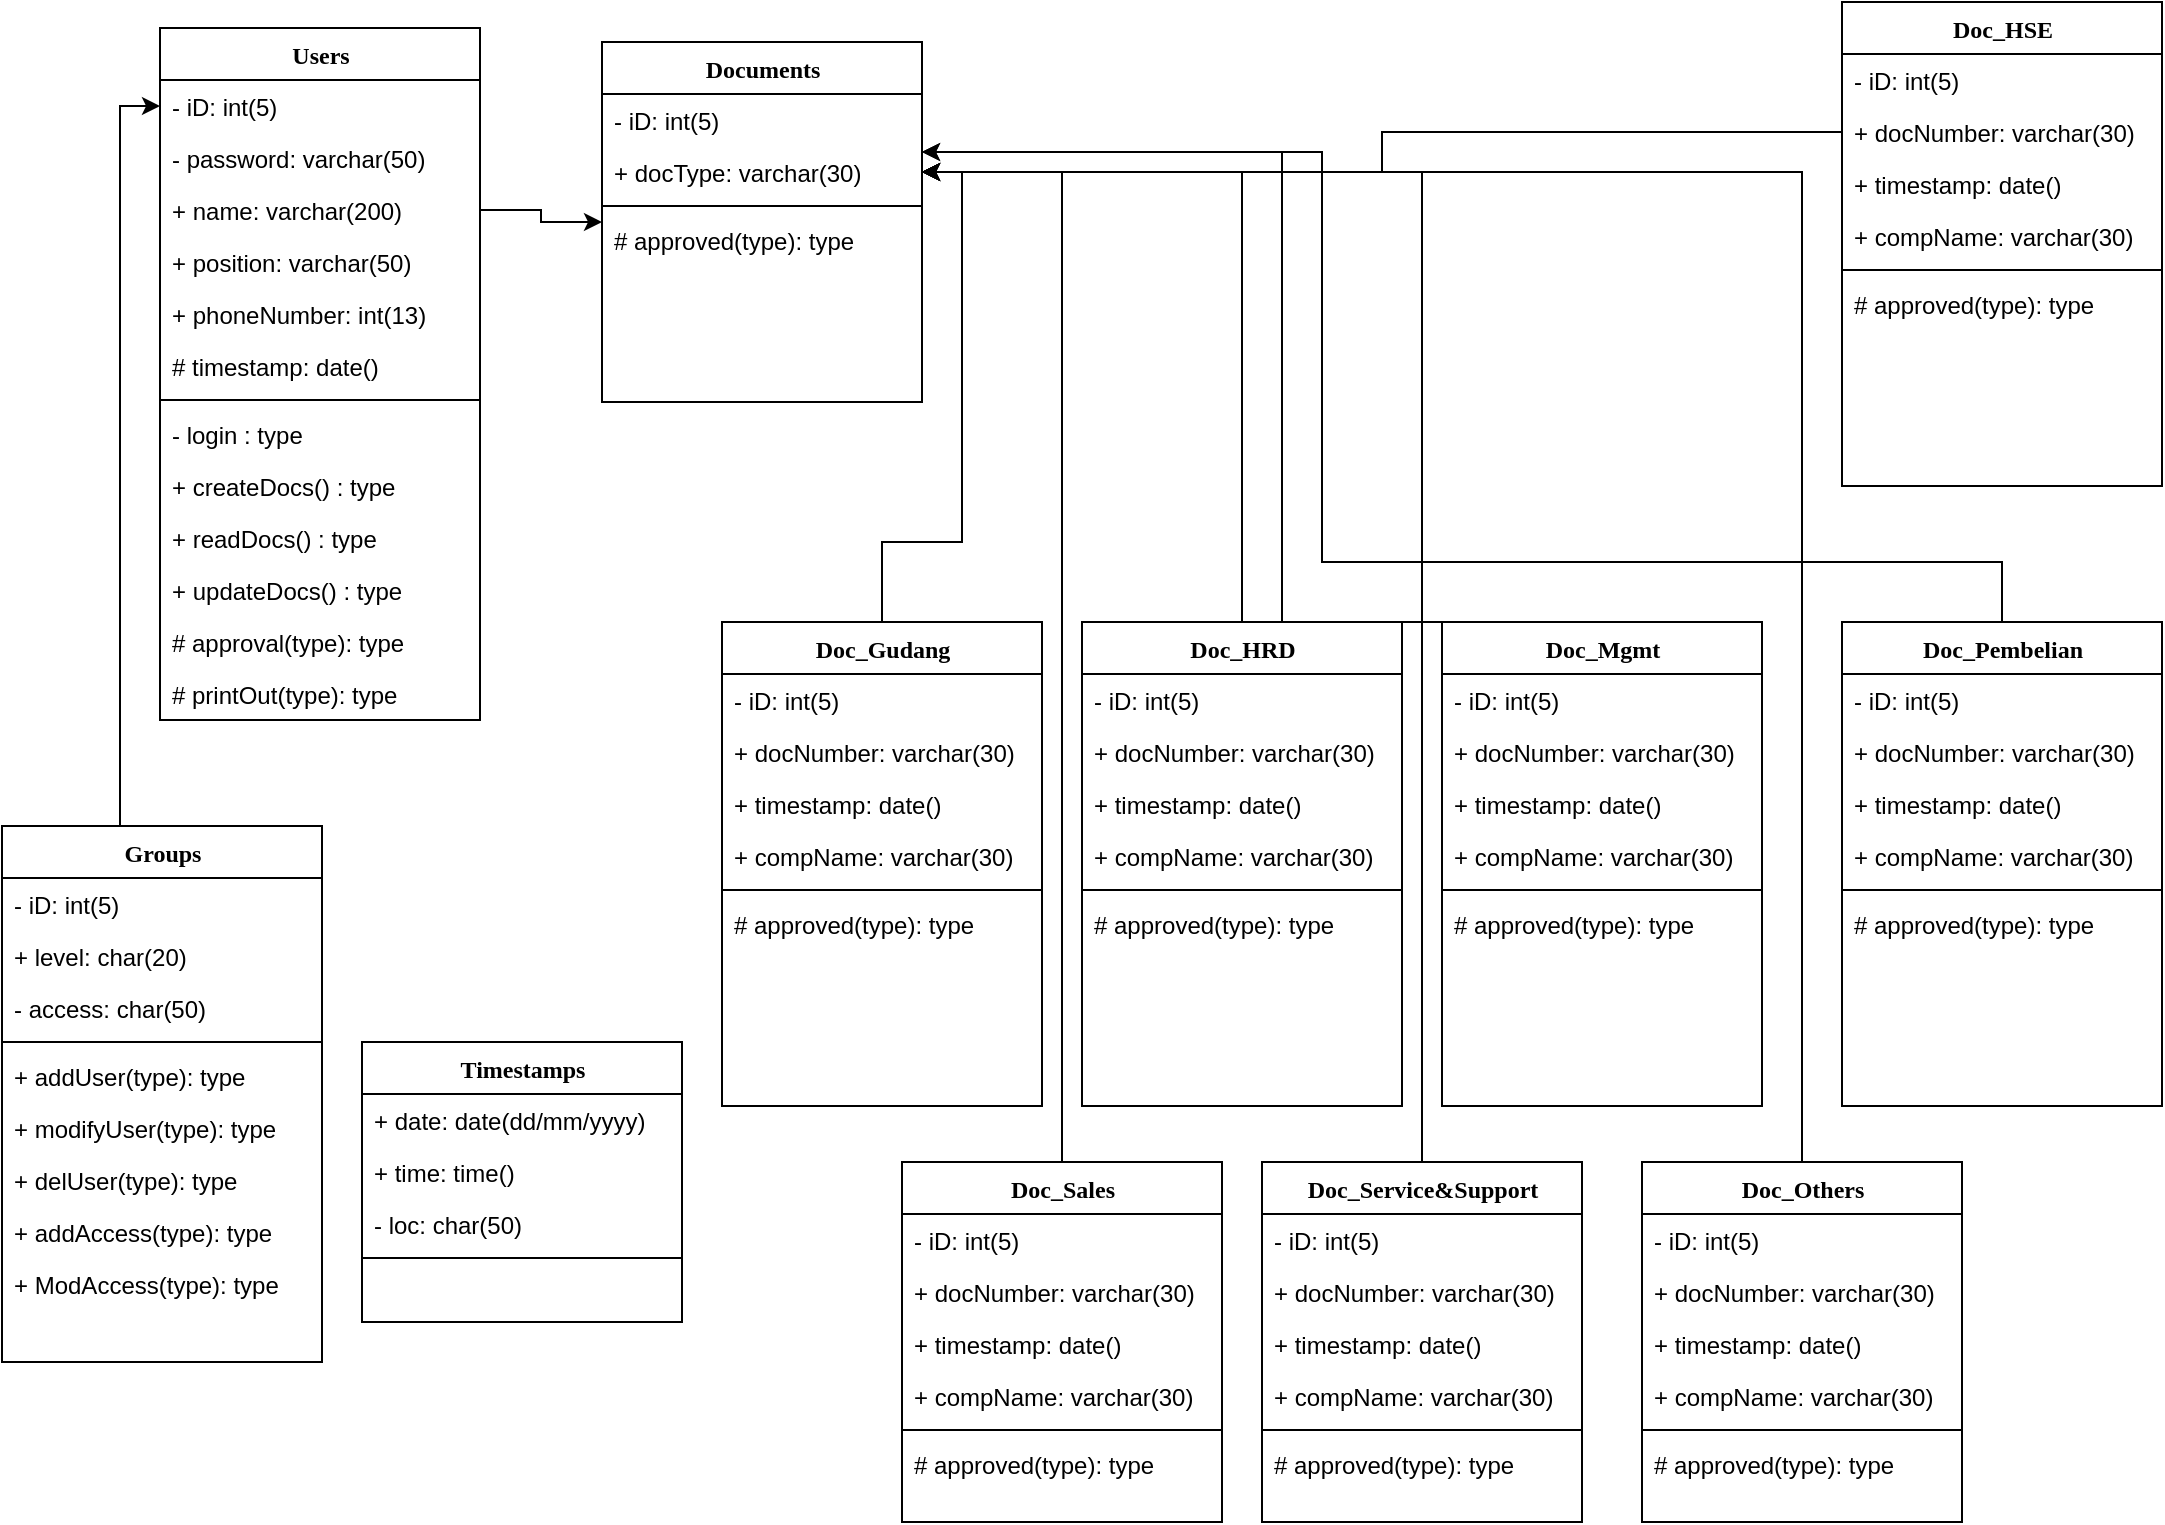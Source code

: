 <mxfile version="15.3.1" type="github">
  <diagram name="Page-1" id="9f46799a-70d6-7492-0946-bef42562c5a5">
    <mxGraphModel dx="868" dy="520" grid="1" gridSize="10" guides="1" tooltips="1" connect="1" arrows="1" fold="1" page="1" pageScale="1" pageWidth="1100" pageHeight="850" background="none" math="0" shadow="0">
      <root>
        <mxCell id="0" />
        <mxCell id="1" parent="0" />
        <mxCell id="78961159f06e98e8-17" value="Users" style="swimlane;html=1;fontStyle=1;align=center;verticalAlign=top;childLayout=stackLayout;horizontal=1;startSize=26;horizontalStack=0;resizeParent=1;resizeLast=0;collapsible=1;marginBottom=0;swimlaneFillColor=#ffffff;rounded=0;shadow=0;comic=0;labelBackgroundColor=none;strokeWidth=1;fillColor=none;fontFamily=Verdana;fontSize=12" parent="1" vertex="1">
          <mxGeometry x="89" y="83" width="160" height="346" as="geometry" />
        </mxCell>
        <mxCell id="78961159f06e98e8-21" value="- iD: int(5)" style="text;html=1;strokeColor=none;fillColor=none;align=left;verticalAlign=top;spacingLeft=4;spacingRight=4;whiteSpace=wrap;overflow=hidden;rotatable=0;points=[[0,0.5],[1,0.5]];portConstraint=eastwest;" parent="78961159f06e98e8-17" vertex="1">
          <mxGeometry y="26" width="160" height="26" as="geometry" />
        </mxCell>
        <mxCell id="TC95hlB8P_w53omDEPWf-1" value="- password: varchar(50)" style="text;html=1;strokeColor=none;fillColor=none;align=left;verticalAlign=top;spacingLeft=4;spacingRight=4;whiteSpace=wrap;overflow=hidden;rotatable=0;points=[[0,0.5],[1,0.5]];portConstraint=eastwest;" vertex="1" parent="78961159f06e98e8-17">
          <mxGeometry y="52" width="160" height="26" as="geometry" />
        </mxCell>
        <mxCell id="78961159f06e98e8-23" value="+ name: varchar(200)" style="text;html=1;strokeColor=none;fillColor=none;align=left;verticalAlign=top;spacingLeft=4;spacingRight=4;whiteSpace=wrap;overflow=hidden;rotatable=0;points=[[0,0.5],[1,0.5]];portConstraint=eastwest;" parent="78961159f06e98e8-17" vertex="1">
          <mxGeometry y="78" width="160" height="26" as="geometry" />
        </mxCell>
        <mxCell id="78961159f06e98e8-25" value="+ position: varchar(50)" style="text;html=1;strokeColor=none;fillColor=none;align=left;verticalAlign=top;spacingLeft=4;spacingRight=4;whiteSpace=wrap;overflow=hidden;rotatable=0;points=[[0,0.5],[1,0.5]];portConstraint=eastwest;" parent="78961159f06e98e8-17" vertex="1">
          <mxGeometry y="104" width="160" height="26" as="geometry" />
        </mxCell>
        <mxCell id="78961159f06e98e8-26" value="+ phoneNumber: int(13)" style="text;html=1;strokeColor=none;fillColor=none;align=left;verticalAlign=top;spacingLeft=4;spacingRight=4;whiteSpace=wrap;overflow=hidden;rotatable=0;points=[[0,0.5],[1,0.5]];portConstraint=eastwest;" parent="78961159f06e98e8-17" vertex="1">
          <mxGeometry y="130" width="160" height="26" as="geometry" />
        </mxCell>
        <mxCell id="78961159f06e98e8-24" value="# timestamp: date()" style="text;html=1;strokeColor=none;fillColor=none;align=left;verticalAlign=top;spacingLeft=4;spacingRight=4;whiteSpace=wrap;overflow=hidden;rotatable=0;points=[[0,0.5],[1,0.5]];portConstraint=eastwest;" parent="78961159f06e98e8-17" vertex="1">
          <mxGeometry y="156" width="160" height="26" as="geometry" />
        </mxCell>
        <mxCell id="78961159f06e98e8-19" value="" style="line;html=1;strokeWidth=1;fillColor=none;align=left;verticalAlign=middle;spacingTop=-1;spacingLeft=3;spacingRight=3;rotatable=0;labelPosition=right;points=[];portConstraint=eastwest;" parent="78961159f06e98e8-17" vertex="1">
          <mxGeometry y="182" width="160" height="8" as="geometry" />
        </mxCell>
        <mxCell id="78961159f06e98e8-20" value="- login : type" style="text;html=1;strokeColor=none;fillColor=none;align=left;verticalAlign=top;spacingLeft=4;spacingRight=4;whiteSpace=wrap;overflow=hidden;rotatable=0;points=[[0,0.5],[1,0.5]];portConstraint=eastwest;" parent="78961159f06e98e8-17" vertex="1">
          <mxGeometry y="190" width="160" height="26" as="geometry" />
        </mxCell>
        <mxCell id="TC95hlB8P_w53omDEPWf-2" value="+ createDocs() : type" style="text;html=1;strokeColor=none;fillColor=none;align=left;verticalAlign=top;spacingLeft=4;spacingRight=4;whiteSpace=wrap;overflow=hidden;rotatable=0;points=[[0,0.5],[1,0.5]];portConstraint=eastwest;" vertex="1" parent="78961159f06e98e8-17">
          <mxGeometry y="216" width="160" height="26" as="geometry" />
        </mxCell>
        <mxCell id="TC95hlB8P_w53omDEPWf-3" value="+ readDocs() : type" style="text;html=1;strokeColor=none;fillColor=none;align=left;verticalAlign=top;spacingLeft=4;spacingRight=4;whiteSpace=wrap;overflow=hidden;rotatable=0;points=[[0,0.5],[1,0.5]];portConstraint=eastwest;" vertex="1" parent="78961159f06e98e8-17">
          <mxGeometry y="242" width="160" height="26" as="geometry" />
        </mxCell>
        <mxCell id="TC95hlB8P_w53omDEPWf-4" value="+ updateDocs() : type" style="text;html=1;strokeColor=none;fillColor=none;align=left;verticalAlign=top;spacingLeft=4;spacingRight=4;whiteSpace=wrap;overflow=hidden;rotatable=0;points=[[0,0.5],[1,0.5]];portConstraint=eastwest;" vertex="1" parent="78961159f06e98e8-17">
          <mxGeometry y="268" width="160" height="26" as="geometry" />
        </mxCell>
        <mxCell id="78961159f06e98e8-27" value="# approval(type): type" style="text;html=1;strokeColor=none;fillColor=none;align=left;verticalAlign=top;spacingLeft=4;spacingRight=4;whiteSpace=wrap;overflow=hidden;rotatable=0;points=[[0,0.5],[1,0.5]];portConstraint=eastwest;" parent="78961159f06e98e8-17" vertex="1">
          <mxGeometry y="294" width="160" height="26" as="geometry" />
        </mxCell>
        <mxCell id="TC95hlB8P_w53omDEPWf-5" value="# printOut(type): type" style="text;html=1;strokeColor=none;fillColor=none;align=left;verticalAlign=top;spacingLeft=4;spacingRight=4;whiteSpace=wrap;overflow=hidden;rotatable=0;points=[[0,0.5],[1,0.5]];portConstraint=eastwest;" vertex="1" parent="78961159f06e98e8-17">
          <mxGeometry y="320" width="160" height="26" as="geometry" />
        </mxCell>
        <mxCell id="78961159f06e98e8-30" value="Documents" style="swimlane;html=1;fontStyle=1;align=center;verticalAlign=top;childLayout=stackLayout;horizontal=1;startSize=26;horizontalStack=0;resizeParent=1;resizeLast=0;collapsible=1;marginBottom=0;swimlaneFillColor=#ffffff;rounded=0;shadow=0;comic=0;labelBackgroundColor=none;strokeWidth=1;fillColor=none;fontFamily=Verdana;fontSize=12" parent="1" vertex="1">
          <mxGeometry x="310" y="90" width="160" height="180" as="geometry" />
        </mxCell>
        <mxCell id="78961159f06e98e8-31" value="- iD: int(5)" style="text;html=1;strokeColor=none;fillColor=none;align=left;verticalAlign=top;spacingLeft=4;spacingRight=4;whiteSpace=wrap;overflow=hidden;rotatable=0;points=[[0,0.5],[1,0.5]];portConstraint=eastwest;" parent="78961159f06e98e8-30" vertex="1">
          <mxGeometry y="26" width="160" height="26" as="geometry" />
        </mxCell>
        <mxCell id="78961159f06e98e8-33" value="+ docType: varchar(30)" style="text;html=1;strokeColor=none;fillColor=none;align=left;verticalAlign=top;spacingLeft=4;spacingRight=4;whiteSpace=wrap;overflow=hidden;rotatable=0;points=[[0,0.5],[1,0.5]];portConstraint=eastwest;" parent="78961159f06e98e8-30" vertex="1">
          <mxGeometry y="52" width="160" height="26" as="geometry" />
        </mxCell>
        <mxCell id="78961159f06e98e8-38" value="" style="line;html=1;strokeWidth=1;fillColor=none;align=left;verticalAlign=middle;spacingTop=-1;spacingLeft=3;spacingRight=3;rotatable=0;labelPosition=right;points=[];portConstraint=eastwest;" parent="78961159f06e98e8-30" vertex="1">
          <mxGeometry y="78" width="160" height="8" as="geometry" />
        </mxCell>
        <mxCell id="78961159f06e98e8-39" value="# approved(type): type" style="text;html=1;strokeColor=none;fillColor=none;align=left;verticalAlign=top;spacingLeft=4;spacingRight=4;whiteSpace=wrap;overflow=hidden;rotatable=0;points=[[0,0.5],[1,0.5]];portConstraint=eastwest;" parent="78961159f06e98e8-30" vertex="1">
          <mxGeometry y="86" width="160" height="26" as="geometry" />
        </mxCell>
        <mxCell id="TC95hlB8P_w53omDEPWf-58" style="edgeStyle=orthogonalEdgeStyle;rounded=0;orthogonalLoop=1;jettySize=auto;html=1;exitX=0.5;exitY=0;exitDx=0;exitDy=0;entryX=0;entryY=0.5;entryDx=0;entryDy=0;" edge="1" parent="1" source="78961159f06e98e8-43" target="78961159f06e98e8-21">
          <mxGeometry relative="1" as="geometry">
            <Array as="points">
              <mxPoint x="69" y="482" />
              <mxPoint x="69" y="122" />
            </Array>
          </mxGeometry>
        </mxCell>
        <mxCell id="78961159f06e98e8-43" value="Groups" style="swimlane;html=1;fontStyle=1;align=center;verticalAlign=top;childLayout=stackLayout;horizontal=1;startSize=26;horizontalStack=0;resizeParent=1;resizeLast=0;collapsible=1;marginBottom=0;swimlaneFillColor=#ffffff;rounded=0;shadow=0;comic=0;labelBackgroundColor=none;strokeWidth=1;fillColor=none;fontFamily=Verdana;fontSize=12" parent="1" vertex="1">
          <mxGeometry x="10" y="482" width="160" height="268" as="geometry" />
        </mxCell>
        <mxCell id="78961159f06e98e8-44" value="- iD: int(5)" style="text;html=1;strokeColor=none;fillColor=none;align=left;verticalAlign=top;spacingLeft=4;spacingRight=4;whiteSpace=wrap;overflow=hidden;rotatable=0;points=[[0,0.5],[1,0.5]];portConstraint=eastwest;" parent="78961159f06e98e8-43" vertex="1">
          <mxGeometry y="26" width="160" height="26" as="geometry" />
        </mxCell>
        <mxCell id="78961159f06e98e8-45" value="+ level: char(20)" style="text;html=1;strokeColor=none;fillColor=none;align=left;verticalAlign=top;spacingLeft=4;spacingRight=4;whiteSpace=wrap;overflow=hidden;rotatable=0;points=[[0,0.5],[1,0.5]];portConstraint=eastwest;" parent="78961159f06e98e8-43" vertex="1">
          <mxGeometry y="52" width="160" height="26" as="geometry" />
        </mxCell>
        <mxCell id="TC95hlB8P_w53omDEPWf-94" value="- access: char(50)" style="text;html=1;strokeColor=none;fillColor=none;align=left;verticalAlign=top;spacingLeft=4;spacingRight=4;whiteSpace=wrap;overflow=hidden;rotatable=0;points=[[0,0.5],[1,0.5]];portConstraint=eastwest;" vertex="1" parent="78961159f06e98e8-43">
          <mxGeometry y="78" width="160" height="26" as="geometry" />
        </mxCell>
        <mxCell id="78961159f06e98e8-51" value="" style="line;html=1;strokeWidth=1;fillColor=none;align=left;verticalAlign=middle;spacingTop=-1;spacingLeft=3;spacingRight=3;rotatable=0;labelPosition=right;points=[];portConstraint=eastwest;" parent="78961159f06e98e8-43" vertex="1">
          <mxGeometry y="104" width="160" height="8" as="geometry" />
        </mxCell>
        <mxCell id="78961159f06e98e8-52" value="+ addUser(type): type" style="text;html=1;strokeColor=none;fillColor=none;align=left;verticalAlign=top;spacingLeft=4;spacingRight=4;whiteSpace=wrap;overflow=hidden;rotatable=0;points=[[0,0.5],[1,0.5]];portConstraint=eastwest;" parent="78961159f06e98e8-43" vertex="1">
          <mxGeometry y="112" width="160" height="26" as="geometry" />
        </mxCell>
        <mxCell id="78961159f06e98e8-53" value="+ modifyUser(type): type" style="text;html=1;strokeColor=none;fillColor=none;align=left;verticalAlign=top;spacingLeft=4;spacingRight=4;whiteSpace=wrap;overflow=hidden;rotatable=0;points=[[0,0.5],[1,0.5]];portConstraint=eastwest;" parent="78961159f06e98e8-43" vertex="1">
          <mxGeometry y="138" width="160" height="26" as="geometry" />
        </mxCell>
        <mxCell id="TC95hlB8P_w53omDEPWf-91" value="+ delUser(type): type" style="text;html=1;strokeColor=none;fillColor=none;align=left;verticalAlign=top;spacingLeft=4;spacingRight=4;whiteSpace=wrap;overflow=hidden;rotatable=0;points=[[0,0.5],[1,0.5]];portConstraint=eastwest;" vertex="1" parent="78961159f06e98e8-43">
          <mxGeometry y="164" width="160" height="26" as="geometry" />
        </mxCell>
        <mxCell id="TC95hlB8P_w53omDEPWf-92" value="+ addAccess(type): type" style="text;html=1;strokeColor=none;fillColor=none;align=left;verticalAlign=top;spacingLeft=4;spacingRight=4;whiteSpace=wrap;overflow=hidden;rotatable=0;points=[[0,0.5],[1,0.5]];portConstraint=eastwest;" vertex="1" parent="78961159f06e98e8-43">
          <mxGeometry y="190" width="160" height="26" as="geometry" />
        </mxCell>
        <mxCell id="TC95hlB8P_w53omDEPWf-93" value="+ ModAccess(type): type" style="text;html=1;strokeColor=none;fillColor=none;align=left;verticalAlign=top;spacingLeft=4;spacingRight=4;whiteSpace=wrap;overflow=hidden;rotatable=0;points=[[0,0.5],[1,0.5]];portConstraint=eastwest;" vertex="1" parent="78961159f06e98e8-43">
          <mxGeometry y="216" width="160" height="26" as="geometry" />
        </mxCell>
        <mxCell id="TC95hlB8P_w53omDEPWf-17" style="edgeStyle=orthogonalEdgeStyle;rounded=0;orthogonalLoop=1;jettySize=auto;html=1;exitX=0.5;exitY=0;exitDx=0;exitDy=0;" edge="1" parent="1" source="TC95hlB8P_w53omDEPWf-9" target="78961159f06e98e8-33">
          <mxGeometry relative="1" as="geometry">
            <Array as="points">
              <mxPoint x="450" y="340" />
              <mxPoint x="490" y="340" />
              <mxPoint x="490" y="155" />
            </Array>
          </mxGeometry>
        </mxCell>
        <mxCell id="TC95hlB8P_w53omDEPWf-9" value="Doc_Gudang" style="swimlane;html=1;fontStyle=1;align=center;verticalAlign=top;childLayout=stackLayout;horizontal=1;startSize=26;horizontalStack=0;resizeParent=1;resizeLast=0;collapsible=1;marginBottom=0;swimlaneFillColor=#ffffff;rounded=0;shadow=0;comic=0;labelBackgroundColor=none;strokeWidth=1;fillColor=none;fontFamily=Verdana;fontSize=12" vertex="1" parent="1">
          <mxGeometry x="370" y="380" width="160" height="242" as="geometry" />
        </mxCell>
        <mxCell id="TC95hlB8P_w53omDEPWf-10" value="- iD: int(5)" style="text;html=1;strokeColor=none;fillColor=none;align=left;verticalAlign=top;spacingLeft=4;spacingRight=4;whiteSpace=wrap;overflow=hidden;rotatable=0;points=[[0,0.5],[1,0.5]];portConstraint=eastwest;" vertex="1" parent="TC95hlB8P_w53omDEPWf-9">
          <mxGeometry y="26" width="160" height="26" as="geometry" />
        </mxCell>
        <mxCell id="TC95hlB8P_w53omDEPWf-11" value="+ docNumber: varchar(30)" style="text;html=1;strokeColor=none;fillColor=none;align=left;verticalAlign=top;spacingLeft=4;spacingRight=4;whiteSpace=wrap;overflow=hidden;rotatable=0;points=[[0,0.5],[1,0.5]];portConstraint=eastwest;" vertex="1" parent="TC95hlB8P_w53omDEPWf-9">
          <mxGeometry y="52" width="160" height="26" as="geometry" />
        </mxCell>
        <mxCell id="TC95hlB8P_w53omDEPWf-13" value="+ timestamp: date()" style="text;html=1;strokeColor=none;fillColor=none;align=left;verticalAlign=top;spacingLeft=4;spacingRight=4;whiteSpace=wrap;overflow=hidden;rotatable=0;points=[[0,0.5],[1,0.5]];portConstraint=eastwest;" vertex="1" parent="TC95hlB8P_w53omDEPWf-9">
          <mxGeometry y="78" width="160" height="26" as="geometry" />
        </mxCell>
        <mxCell id="TC95hlB8P_w53omDEPWf-14" value="+ compName: varchar(30)" style="text;html=1;strokeColor=none;fillColor=none;align=left;verticalAlign=top;spacingLeft=4;spacingRight=4;whiteSpace=wrap;overflow=hidden;rotatable=0;points=[[0,0.5],[1,0.5]];portConstraint=eastwest;" vertex="1" parent="TC95hlB8P_w53omDEPWf-9">
          <mxGeometry y="104" width="160" height="26" as="geometry" />
        </mxCell>
        <mxCell id="TC95hlB8P_w53omDEPWf-15" value="" style="line;html=1;strokeWidth=1;fillColor=none;align=left;verticalAlign=middle;spacingTop=-1;spacingLeft=3;spacingRight=3;rotatable=0;labelPosition=right;points=[];portConstraint=eastwest;" vertex="1" parent="TC95hlB8P_w53omDEPWf-9">
          <mxGeometry y="130" width="160" height="8" as="geometry" />
        </mxCell>
        <mxCell id="TC95hlB8P_w53omDEPWf-16" value="# approved(type): type" style="text;html=1;strokeColor=none;fillColor=none;align=left;verticalAlign=top;spacingLeft=4;spacingRight=4;whiteSpace=wrap;overflow=hidden;rotatable=0;points=[[0,0.5],[1,0.5]];portConstraint=eastwest;" vertex="1" parent="TC95hlB8P_w53omDEPWf-9">
          <mxGeometry y="138" width="160" height="26" as="geometry" />
        </mxCell>
        <mxCell id="TC95hlB8P_w53omDEPWf-65" style="edgeStyle=orthogonalEdgeStyle;rounded=0;orthogonalLoop=1;jettySize=auto;html=1;exitX=0.5;exitY=0;exitDx=0;exitDy=0;" edge="1" parent="1" source="TC95hlB8P_w53omDEPWf-18" target="78961159f06e98e8-33">
          <mxGeometry relative="1" as="geometry" />
        </mxCell>
        <mxCell id="TC95hlB8P_w53omDEPWf-18" value="Doc_HRD" style="swimlane;html=1;fontStyle=1;align=center;verticalAlign=top;childLayout=stackLayout;horizontal=1;startSize=26;horizontalStack=0;resizeParent=1;resizeLast=0;collapsible=1;marginBottom=0;swimlaneFillColor=#ffffff;rounded=0;shadow=0;comic=0;labelBackgroundColor=none;strokeWidth=1;fillColor=none;fontFamily=Verdana;fontSize=12" vertex="1" parent="1">
          <mxGeometry x="550" y="380" width="160" height="242" as="geometry" />
        </mxCell>
        <mxCell id="TC95hlB8P_w53omDEPWf-19" value="- iD: int(5)" style="text;html=1;strokeColor=none;fillColor=none;align=left;verticalAlign=top;spacingLeft=4;spacingRight=4;whiteSpace=wrap;overflow=hidden;rotatable=0;points=[[0,0.5],[1,0.5]];portConstraint=eastwest;" vertex="1" parent="TC95hlB8P_w53omDEPWf-18">
          <mxGeometry y="26" width="160" height="26" as="geometry" />
        </mxCell>
        <mxCell id="TC95hlB8P_w53omDEPWf-20" value="+ docNumber: varchar(30)" style="text;html=1;strokeColor=none;fillColor=none;align=left;verticalAlign=top;spacingLeft=4;spacingRight=4;whiteSpace=wrap;overflow=hidden;rotatable=0;points=[[0,0.5],[1,0.5]];portConstraint=eastwest;" vertex="1" parent="TC95hlB8P_w53omDEPWf-18">
          <mxGeometry y="52" width="160" height="26" as="geometry" />
        </mxCell>
        <mxCell id="TC95hlB8P_w53omDEPWf-22" value="+ timestamp: date()" style="text;html=1;strokeColor=none;fillColor=none;align=left;verticalAlign=top;spacingLeft=4;spacingRight=4;whiteSpace=wrap;overflow=hidden;rotatable=0;points=[[0,0.5],[1,0.5]];portConstraint=eastwest;" vertex="1" parent="TC95hlB8P_w53omDEPWf-18">
          <mxGeometry y="78" width="160" height="26" as="geometry" />
        </mxCell>
        <mxCell id="TC95hlB8P_w53omDEPWf-23" value="+ compName: varchar(30)" style="text;html=1;strokeColor=none;fillColor=none;align=left;verticalAlign=top;spacingLeft=4;spacingRight=4;whiteSpace=wrap;overflow=hidden;rotatable=0;points=[[0,0.5],[1,0.5]];portConstraint=eastwest;" vertex="1" parent="TC95hlB8P_w53omDEPWf-18">
          <mxGeometry y="104" width="160" height="26" as="geometry" />
        </mxCell>
        <mxCell id="TC95hlB8P_w53omDEPWf-24" value="" style="line;html=1;strokeWidth=1;fillColor=none;align=left;verticalAlign=middle;spacingTop=-1;spacingLeft=3;spacingRight=3;rotatable=0;labelPosition=right;points=[];portConstraint=eastwest;" vertex="1" parent="TC95hlB8P_w53omDEPWf-18">
          <mxGeometry y="130" width="160" height="8" as="geometry" />
        </mxCell>
        <mxCell id="TC95hlB8P_w53omDEPWf-25" value="# approved(type): type" style="text;html=1;strokeColor=none;fillColor=none;align=left;verticalAlign=top;spacingLeft=4;spacingRight=4;whiteSpace=wrap;overflow=hidden;rotatable=0;points=[[0,0.5],[1,0.5]];portConstraint=eastwest;" vertex="1" parent="TC95hlB8P_w53omDEPWf-18">
          <mxGeometry y="138" width="160" height="26" as="geometry" />
        </mxCell>
        <mxCell id="TC95hlB8P_w53omDEPWf-66" style="edgeStyle=orthogonalEdgeStyle;rounded=0;orthogonalLoop=1;jettySize=auto;html=1;exitX=0.5;exitY=0;exitDx=0;exitDy=0;" edge="1" parent="1" source="TC95hlB8P_w53omDEPWf-26" target="78961159f06e98e8-33">
          <mxGeometry relative="1" as="geometry">
            <Array as="points">
              <mxPoint x="650" y="380" />
              <mxPoint x="650" y="145" />
            </Array>
          </mxGeometry>
        </mxCell>
        <mxCell id="TC95hlB8P_w53omDEPWf-26" value="Doc_Mgmt" style="swimlane;html=1;fontStyle=1;align=center;verticalAlign=top;childLayout=stackLayout;horizontal=1;startSize=26;horizontalStack=0;resizeParent=1;resizeLast=0;collapsible=1;marginBottom=0;swimlaneFillColor=#ffffff;rounded=0;shadow=0;comic=0;labelBackgroundColor=none;strokeWidth=1;fillColor=none;fontFamily=Verdana;fontSize=12" vertex="1" parent="1">
          <mxGeometry x="730" y="380" width="160" height="242" as="geometry" />
        </mxCell>
        <mxCell id="TC95hlB8P_w53omDEPWf-27" value="- iD: int(5)" style="text;html=1;strokeColor=none;fillColor=none;align=left;verticalAlign=top;spacingLeft=4;spacingRight=4;whiteSpace=wrap;overflow=hidden;rotatable=0;points=[[0,0.5],[1,0.5]];portConstraint=eastwest;" vertex="1" parent="TC95hlB8P_w53omDEPWf-26">
          <mxGeometry y="26" width="160" height="26" as="geometry" />
        </mxCell>
        <mxCell id="TC95hlB8P_w53omDEPWf-28" value="+ docNumber: varchar(30)" style="text;html=1;strokeColor=none;fillColor=none;align=left;verticalAlign=top;spacingLeft=4;spacingRight=4;whiteSpace=wrap;overflow=hidden;rotatable=0;points=[[0,0.5],[1,0.5]];portConstraint=eastwest;" vertex="1" parent="TC95hlB8P_w53omDEPWf-26">
          <mxGeometry y="52" width="160" height="26" as="geometry" />
        </mxCell>
        <mxCell id="TC95hlB8P_w53omDEPWf-30" value="+ timestamp: date()" style="text;html=1;strokeColor=none;fillColor=none;align=left;verticalAlign=top;spacingLeft=4;spacingRight=4;whiteSpace=wrap;overflow=hidden;rotatable=0;points=[[0,0.5],[1,0.5]];portConstraint=eastwest;" vertex="1" parent="TC95hlB8P_w53omDEPWf-26">
          <mxGeometry y="78" width="160" height="26" as="geometry" />
        </mxCell>
        <mxCell id="TC95hlB8P_w53omDEPWf-31" value="+ compName: varchar(30)" style="text;html=1;strokeColor=none;fillColor=none;align=left;verticalAlign=top;spacingLeft=4;spacingRight=4;whiteSpace=wrap;overflow=hidden;rotatable=0;points=[[0,0.5],[1,0.5]];portConstraint=eastwest;" vertex="1" parent="TC95hlB8P_w53omDEPWf-26">
          <mxGeometry y="104" width="160" height="26" as="geometry" />
        </mxCell>
        <mxCell id="TC95hlB8P_w53omDEPWf-32" value="" style="line;html=1;strokeWidth=1;fillColor=none;align=left;verticalAlign=middle;spacingTop=-1;spacingLeft=3;spacingRight=3;rotatable=0;labelPosition=right;points=[];portConstraint=eastwest;" vertex="1" parent="TC95hlB8P_w53omDEPWf-26">
          <mxGeometry y="130" width="160" height="8" as="geometry" />
        </mxCell>
        <mxCell id="TC95hlB8P_w53omDEPWf-33" value="# approved(type): type" style="text;html=1;strokeColor=none;fillColor=none;align=left;verticalAlign=top;spacingLeft=4;spacingRight=4;whiteSpace=wrap;overflow=hidden;rotatable=0;points=[[0,0.5],[1,0.5]];portConstraint=eastwest;" vertex="1" parent="TC95hlB8P_w53omDEPWf-26">
          <mxGeometry y="138" width="160" height="26" as="geometry" />
        </mxCell>
        <mxCell id="TC95hlB8P_w53omDEPWf-67" style="edgeStyle=orthogonalEdgeStyle;rounded=0;orthogonalLoop=1;jettySize=auto;html=1;exitX=0.5;exitY=0;exitDx=0;exitDy=0;" edge="1" parent="1" source="TC95hlB8P_w53omDEPWf-34" target="78961159f06e98e8-33">
          <mxGeometry relative="1" as="geometry">
            <Array as="points">
              <mxPoint x="1010" y="350" />
              <mxPoint x="670" y="350" />
              <mxPoint x="670" y="145" />
            </Array>
          </mxGeometry>
        </mxCell>
        <mxCell id="TC95hlB8P_w53omDEPWf-34" value="Doc_Pembelian" style="swimlane;html=1;fontStyle=1;align=center;verticalAlign=top;childLayout=stackLayout;horizontal=1;startSize=26;horizontalStack=0;resizeParent=1;resizeLast=0;collapsible=1;marginBottom=0;swimlaneFillColor=#ffffff;rounded=0;shadow=0;comic=0;labelBackgroundColor=none;strokeWidth=1;fillColor=none;fontFamily=Verdana;fontSize=12" vertex="1" parent="1">
          <mxGeometry x="930" y="380" width="160" height="242" as="geometry" />
        </mxCell>
        <mxCell id="TC95hlB8P_w53omDEPWf-35" value="- iD: int(5)" style="text;html=1;strokeColor=none;fillColor=none;align=left;verticalAlign=top;spacingLeft=4;spacingRight=4;whiteSpace=wrap;overflow=hidden;rotatable=0;points=[[0,0.5],[1,0.5]];portConstraint=eastwest;" vertex="1" parent="TC95hlB8P_w53omDEPWf-34">
          <mxGeometry y="26" width="160" height="26" as="geometry" />
        </mxCell>
        <mxCell id="TC95hlB8P_w53omDEPWf-36" value="+ docNumber: varchar(30)" style="text;html=1;strokeColor=none;fillColor=none;align=left;verticalAlign=top;spacingLeft=4;spacingRight=4;whiteSpace=wrap;overflow=hidden;rotatable=0;points=[[0,0.5],[1,0.5]];portConstraint=eastwest;" vertex="1" parent="TC95hlB8P_w53omDEPWf-34">
          <mxGeometry y="52" width="160" height="26" as="geometry" />
        </mxCell>
        <mxCell id="TC95hlB8P_w53omDEPWf-38" value="+ timestamp: date()" style="text;html=1;strokeColor=none;fillColor=none;align=left;verticalAlign=top;spacingLeft=4;spacingRight=4;whiteSpace=wrap;overflow=hidden;rotatable=0;points=[[0,0.5],[1,0.5]];portConstraint=eastwest;" vertex="1" parent="TC95hlB8P_w53omDEPWf-34">
          <mxGeometry y="78" width="160" height="26" as="geometry" />
        </mxCell>
        <mxCell id="TC95hlB8P_w53omDEPWf-39" value="+ compName: varchar(30)" style="text;html=1;strokeColor=none;fillColor=none;align=left;verticalAlign=top;spacingLeft=4;spacingRight=4;whiteSpace=wrap;overflow=hidden;rotatable=0;points=[[0,0.5],[1,0.5]];portConstraint=eastwest;" vertex="1" parent="TC95hlB8P_w53omDEPWf-34">
          <mxGeometry y="104" width="160" height="26" as="geometry" />
        </mxCell>
        <mxCell id="TC95hlB8P_w53omDEPWf-40" value="" style="line;html=1;strokeWidth=1;fillColor=none;align=left;verticalAlign=middle;spacingTop=-1;spacingLeft=3;spacingRight=3;rotatable=0;labelPosition=right;points=[];portConstraint=eastwest;" vertex="1" parent="TC95hlB8P_w53omDEPWf-34">
          <mxGeometry y="130" width="160" height="8" as="geometry" />
        </mxCell>
        <mxCell id="TC95hlB8P_w53omDEPWf-41" value="# approved(type): type" style="text;html=1;strokeColor=none;fillColor=none;align=left;verticalAlign=top;spacingLeft=4;spacingRight=4;whiteSpace=wrap;overflow=hidden;rotatable=0;points=[[0,0.5],[1,0.5]];portConstraint=eastwest;" vertex="1" parent="TC95hlB8P_w53omDEPWf-34">
          <mxGeometry y="138" width="160" height="26" as="geometry" />
        </mxCell>
        <mxCell id="TC95hlB8P_w53omDEPWf-50" value="Doc_HSE" style="swimlane;html=1;fontStyle=1;align=center;verticalAlign=top;childLayout=stackLayout;horizontal=1;startSize=26;horizontalStack=0;resizeParent=1;resizeLast=0;collapsible=1;marginBottom=0;swimlaneFillColor=#ffffff;rounded=0;shadow=0;comic=0;labelBackgroundColor=none;strokeWidth=1;fillColor=none;fontFamily=Verdana;fontSize=12" vertex="1" parent="1">
          <mxGeometry x="930" y="70" width="160" height="242" as="geometry" />
        </mxCell>
        <mxCell id="TC95hlB8P_w53omDEPWf-51" value="- iD: int(5)" style="text;html=1;strokeColor=none;fillColor=none;align=left;verticalAlign=top;spacingLeft=4;spacingRight=4;whiteSpace=wrap;overflow=hidden;rotatable=0;points=[[0,0.5],[1,0.5]];portConstraint=eastwest;" vertex="1" parent="TC95hlB8P_w53omDEPWf-50">
          <mxGeometry y="26" width="160" height="26" as="geometry" />
        </mxCell>
        <mxCell id="TC95hlB8P_w53omDEPWf-52" value="+ docNumber: varchar(30)" style="text;html=1;strokeColor=none;fillColor=none;align=left;verticalAlign=top;spacingLeft=4;spacingRight=4;whiteSpace=wrap;overflow=hidden;rotatable=0;points=[[0,0.5],[1,0.5]];portConstraint=eastwest;" vertex="1" parent="TC95hlB8P_w53omDEPWf-50">
          <mxGeometry y="52" width="160" height="26" as="geometry" />
        </mxCell>
        <mxCell id="TC95hlB8P_w53omDEPWf-54" value="+ timestamp: date()" style="text;html=1;strokeColor=none;fillColor=none;align=left;verticalAlign=top;spacingLeft=4;spacingRight=4;whiteSpace=wrap;overflow=hidden;rotatable=0;points=[[0,0.5],[1,0.5]];portConstraint=eastwest;" vertex="1" parent="TC95hlB8P_w53omDEPWf-50">
          <mxGeometry y="78" width="160" height="26" as="geometry" />
        </mxCell>
        <mxCell id="TC95hlB8P_w53omDEPWf-55" value="+ compName: varchar(30)" style="text;html=1;strokeColor=none;fillColor=none;align=left;verticalAlign=top;spacingLeft=4;spacingRight=4;whiteSpace=wrap;overflow=hidden;rotatable=0;points=[[0,0.5],[1,0.5]];portConstraint=eastwest;" vertex="1" parent="TC95hlB8P_w53omDEPWf-50">
          <mxGeometry y="104" width="160" height="26" as="geometry" />
        </mxCell>
        <mxCell id="TC95hlB8P_w53omDEPWf-56" value="" style="line;html=1;strokeWidth=1;fillColor=none;align=left;verticalAlign=middle;spacingTop=-1;spacingLeft=3;spacingRight=3;rotatable=0;labelPosition=right;points=[];portConstraint=eastwest;" vertex="1" parent="TC95hlB8P_w53omDEPWf-50">
          <mxGeometry y="130" width="160" height="8" as="geometry" />
        </mxCell>
        <mxCell id="TC95hlB8P_w53omDEPWf-57" value="# approved(type): type" style="text;html=1;strokeColor=none;fillColor=none;align=left;verticalAlign=top;spacingLeft=4;spacingRight=4;whiteSpace=wrap;overflow=hidden;rotatable=0;points=[[0,0.5],[1,0.5]];portConstraint=eastwest;" vertex="1" parent="TC95hlB8P_w53omDEPWf-50">
          <mxGeometry y="138" width="160" height="26" as="geometry" />
        </mxCell>
        <mxCell id="TC95hlB8P_w53omDEPWf-68" style="edgeStyle=orthogonalEdgeStyle;rounded=0;orthogonalLoop=1;jettySize=auto;html=1;exitX=0;exitY=0.5;exitDx=0;exitDy=0;" edge="1" parent="1" source="TC95hlB8P_w53omDEPWf-52" target="78961159f06e98e8-33">
          <mxGeometry relative="1" as="geometry" />
        </mxCell>
        <mxCell id="TC95hlB8P_w53omDEPWf-105" style="edgeStyle=orthogonalEdgeStyle;rounded=0;orthogonalLoop=1;jettySize=auto;html=1;exitX=0.5;exitY=0;exitDx=0;exitDy=0;" edge="1" parent="1" source="TC95hlB8P_w53omDEPWf-69" target="78961159f06e98e8-33">
          <mxGeometry relative="1" as="geometry" />
        </mxCell>
        <mxCell id="TC95hlB8P_w53omDEPWf-69" value="Doc_Sales" style="swimlane;html=1;fontStyle=1;align=center;verticalAlign=top;childLayout=stackLayout;horizontal=1;startSize=26;horizontalStack=0;resizeParent=1;resizeLast=0;collapsible=1;marginBottom=0;swimlaneFillColor=#ffffff;rounded=0;shadow=0;comic=0;labelBackgroundColor=none;strokeWidth=1;fillColor=none;fontFamily=Verdana;fontSize=12" vertex="1" parent="1">
          <mxGeometry x="460" y="650" width="160" height="180" as="geometry" />
        </mxCell>
        <mxCell id="TC95hlB8P_w53omDEPWf-70" value="- iD: int(5)" style="text;html=1;strokeColor=none;fillColor=none;align=left;verticalAlign=top;spacingLeft=4;spacingRight=4;whiteSpace=wrap;overflow=hidden;rotatable=0;points=[[0,0.5],[1,0.5]];portConstraint=eastwest;" vertex="1" parent="TC95hlB8P_w53omDEPWf-69">
          <mxGeometry y="26" width="160" height="26" as="geometry" />
        </mxCell>
        <mxCell id="TC95hlB8P_w53omDEPWf-71" value="+ docNumber: varchar(30)" style="text;html=1;strokeColor=none;fillColor=none;align=left;verticalAlign=top;spacingLeft=4;spacingRight=4;whiteSpace=wrap;overflow=hidden;rotatable=0;points=[[0,0.5],[1,0.5]];portConstraint=eastwest;" vertex="1" parent="TC95hlB8P_w53omDEPWf-69">
          <mxGeometry y="52" width="160" height="26" as="geometry" />
        </mxCell>
        <mxCell id="TC95hlB8P_w53omDEPWf-72" value="+ timestamp: date()" style="text;html=1;strokeColor=none;fillColor=none;align=left;verticalAlign=top;spacingLeft=4;spacingRight=4;whiteSpace=wrap;overflow=hidden;rotatable=0;points=[[0,0.5],[1,0.5]];portConstraint=eastwest;" vertex="1" parent="TC95hlB8P_w53omDEPWf-69">
          <mxGeometry y="78" width="160" height="26" as="geometry" />
        </mxCell>
        <mxCell id="TC95hlB8P_w53omDEPWf-73" value="+ compName: varchar(30)" style="text;html=1;strokeColor=none;fillColor=none;align=left;verticalAlign=top;spacingLeft=4;spacingRight=4;whiteSpace=wrap;overflow=hidden;rotatable=0;points=[[0,0.5],[1,0.5]];portConstraint=eastwest;" vertex="1" parent="TC95hlB8P_w53omDEPWf-69">
          <mxGeometry y="104" width="160" height="26" as="geometry" />
        </mxCell>
        <mxCell id="TC95hlB8P_w53omDEPWf-74" value="" style="line;html=1;strokeWidth=1;fillColor=none;align=left;verticalAlign=middle;spacingTop=-1;spacingLeft=3;spacingRight=3;rotatable=0;labelPosition=right;points=[];portConstraint=eastwest;" vertex="1" parent="TC95hlB8P_w53omDEPWf-69">
          <mxGeometry y="130" width="160" height="8" as="geometry" />
        </mxCell>
        <mxCell id="TC95hlB8P_w53omDEPWf-75" value="# approved(type): type" style="text;html=1;strokeColor=none;fillColor=none;align=left;verticalAlign=top;spacingLeft=4;spacingRight=4;whiteSpace=wrap;overflow=hidden;rotatable=0;points=[[0,0.5],[1,0.5]];portConstraint=eastwest;" vertex="1" parent="TC95hlB8P_w53omDEPWf-69">
          <mxGeometry y="138" width="160" height="26" as="geometry" />
        </mxCell>
        <mxCell id="TC95hlB8P_w53omDEPWf-106" style="edgeStyle=orthogonalEdgeStyle;rounded=0;orthogonalLoop=1;jettySize=auto;html=1;exitX=0.5;exitY=0;exitDx=0;exitDy=0;" edge="1" parent="1" source="TC95hlB8P_w53omDEPWf-76" target="78961159f06e98e8-33">
          <mxGeometry relative="1" as="geometry" />
        </mxCell>
        <mxCell id="TC95hlB8P_w53omDEPWf-76" value="Doc_Service&amp;amp;Support" style="swimlane;html=1;fontStyle=1;align=center;verticalAlign=top;childLayout=stackLayout;horizontal=1;startSize=26;horizontalStack=0;resizeParent=1;resizeLast=0;collapsible=1;marginBottom=0;swimlaneFillColor=#ffffff;rounded=0;shadow=0;comic=0;labelBackgroundColor=none;strokeWidth=1;fillColor=none;fontFamily=Verdana;fontSize=12" vertex="1" parent="1">
          <mxGeometry x="640" y="650" width="160" height="180" as="geometry" />
        </mxCell>
        <mxCell id="TC95hlB8P_w53omDEPWf-77" value="- iD: int(5)" style="text;html=1;strokeColor=none;fillColor=none;align=left;verticalAlign=top;spacingLeft=4;spacingRight=4;whiteSpace=wrap;overflow=hidden;rotatable=0;points=[[0,0.5],[1,0.5]];portConstraint=eastwest;" vertex="1" parent="TC95hlB8P_w53omDEPWf-76">
          <mxGeometry y="26" width="160" height="26" as="geometry" />
        </mxCell>
        <mxCell id="TC95hlB8P_w53omDEPWf-78" value="+ docNumber: varchar(30)" style="text;html=1;strokeColor=none;fillColor=none;align=left;verticalAlign=top;spacingLeft=4;spacingRight=4;whiteSpace=wrap;overflow=hidden;rotatable=0;points=[[0,0.5],[1,0.5]];portConstraint=eastwest;" vertex="1" parent="TC95hlB8P_w53omDEPWf-76">
          <mxGeometry y="52" width="160" height="26" as="geometry" />
        </mxCell>
        <mxCell id="TC95hlB8P_w53omDEPWf-79" value="+ timestamp: date()" style="text;html=1;strokeColor=none;fillColor=none;align=left;verticalAlign=top;spacingLeft=4;spacingRight=4;whiteSpace=wrap;overflow=hidden;rotatable=0;points=[[0,0.5],[1,0.5]];portConstraint=eastwest;" vertex="1" parent="TC95hlB8P_w53omDEPWf-76">
          <mxGeometry y="78" width="160" height="26" as="geometry" />
        </mxCell>
        <mxCell id="TC95hlB8P_w53omDEPWf-80" value="+ compName: varchar(30)" style="text;html=1;strokeColor=none;fillColor=none;align=left;verticalAlign=top;spacingLeft=4;spacingRight=4;whiteSpace=wrap;overflow=hidden;rotatable=0;points=[[0,0.5],[1,0.5]];portConstraint=eastwest;" vertex="1" parent="TC95hlB8P_w53omDEPWf-76">
          <mxGeometry y="104" width="160" height="26" as="geometry" />
        </mxCell>
        <mxCell id="TC95hlB8P_w53omDEPWf-81" value="" style="line;html=1;strokeWidth=1;fillColor=none;align=left;verticalAlign=middle;spacingTop=-1;spacingLeft=3;spacingRight=3;rotatable=0;labelPosition=right;points=[];portConstraint=eastwest;" vertex="1" parent="TC95hlB8P_w53omDEPWf-76">
          <mxGeometry y="130" width="160" height="8" as="geometry" />
        </mxCell>
        <mxCell id="TC95hlB8P_w53omDEPWf-82" value="# approved(type): type" style="text;html=1;strokeColor=none;fillColor=none;align=left;verticalAlign=top;spacingLeft=4;spacingRight=4;whiteSpace=wrap;overflow=hidden;rotatable=0;points=[[0,0.5],[1,0.5]];portConstraint=eastwest;" vertex="1" parent="TC95hlB8P_w53omDEPWf-76">
          <mxGeometry y="138" width="160" height="26" as="geometry" />
        </mxCell>
        <mxCell id="TC95hlB8P_w53omDEPWf-107" style="edgeStyle=orthogonalEdgeStyle;rounded=0;orthogonalLoop=1;jettySize=auto;html=1;exitX=0.5;exitY=0;exitDx=0;exitDy=0;" edge="1" parent="1" source="TC95hlB8P_w53omDEPWf-83" target="78961159f06e98e8-33">
          <mxGeometry relative="1" as="geometry" />
        </mxCell>
        <mxCell id="TC95hlB8P_w53omDEPWf-83" value="Doc_Others" style="swimlane;html=1;fontStyle=1;align=center;verticalAlign=top;childLayout=stackLayout;horizontal=1;startSize=26;horizontalStack=0;resizeParent=1;resizeLast=0;collapsible=1;marginBottom=0;swimlaneFillColor=#ffffff;rounded=0;shadow=0;comic=0;labelBackgroundColor=none;strokeWidth=1;fillColor=none;fontFamily=Verdana;fontSize=12" vertex="1" parent="1">
          <mxGeometry x="830" y="650" width="160" height="180" as="geometry" />
        </mxCell>
        <mxCell id="TC95hlB8P_w53omDEPWf-84" value="- iD: int(5)" style="text;html=1;strokeColor=none;fillColor=none;align=left;verticalAlign=top;spacingLeft=4;spacingRight=4;whiteSpace=wrap;overflow=hidden;rotatable=0;points=[[0,0.5],[1,0.5]];portConstraint=eastwest;" vertex="1" parent="TC95hlB8P_w53omDEPWf-83">
          <mxGeometry y="26" width="160" height="26" as="geometry" />
        </mxCell>
        <mxCell id="TC95hlB8P_w53omDEPWf-85" value="+ docNumber: varchar(30)" style="text;html=1;strokeColor=none;fillColor=none;align=left;verticalAlign=top;spacingLeft=4;spacingRight=4;whiteSpace=wrap;overflow=hidden;rotatable=0;points=[[0,0.5],[1,0.5]];portConstraint=eastwest;" vertex="1" parent="TC95hlB8P_w53omDEPWf-83">
          <mxGeometry y="52" width="160" height="26" as="geometry" />
        </mxCell>
        <mxCell id="TC95hlB8P_w53omDEPWf-86" value="+ timestamp: date()" style="text;html=1;strokeColor=none;fillColor=none;align=left;verticalAlign=top;spacingLeft=4;spacingRight=4;whiteSpace=wrap;overflow=hidden;rotatable=0;points=[[0,0.5],[1,0.5]];portConstraint=eastwest;" vertex="1" parent="TC95hlB8P_w53omDEPWf-83">
          <mxGeometry y="78" width="160" height="26" as="geometry" />
        </mxCell>
        <mxCell id="TC95hlB8P_w53omDEPWf-87" value="+ compName: varchar(30)" style="text;html=1;strokeColor=none;fillColor=none;align=left;verticalAlign=top;spacingLeft=4;spacingRight=4;whiteSpace=wrap;overflow=hidden;rotatable=0;points=[[0,0.5],[1,0.5]];portConstraint=eastwest;" vertex="1" parent="TC95hlB8P_w53omDEPWf-83">
          <mxGeometry y="104" width="160" height="26" as="geometry" />
        </mxCell>
        <mxCell id="TC95hlB8P_w53omDEPWf-88" value="" style="line;html=1;strokeWidth=1;fillColor=none;align=left;verticalAlign=middle;spacingTop=-1;spacingLeft=3;spacingRight=3;rotatable=0;labelPosition=right;points=[];portConstraint=eastwest;" vertex="1" parent="TC95hlB8P_w53omDEPWf-83">
          <mxGeometry y="130" width="160" height="8" as="geometry" />
        </mxCell>
        <mxCell id="TC95hlB8P_w53omDEPWf-89" value="# approved(type): type" style="text;html=1;strokeColor=none;fillColor=none;align=left;verticalAlign=top;spacingLeft=4;spacingRight=4;whiteSpace=wrap;overflow=hidden;rotatable=0;points=[[0,0.5],[1,0.5]];portConstraint=eastwest;" vertex="1" parent="TC95hlB8P_w53omDEPWf-83">
          <mxGeometry y="138" width="160" height="26" as="geometry" />
        </mxCell>
        <mxCell id="TC95hlB8P_w53omDEPWf-90" value="" style="edgeStyle=orthogonalEdgeStyle;rounded=0;orthogonalLoop=1;jettySize=auto;html=1;" edge="1" parent="1" source="78961159f06e98e8-23" target="78961159f06e98e8-30">
          <mxGeometry relative="1" as="geometry" />
        </mxCell>
        <mxCell id="TC95hlB8P_w53omDEPWf-95" value="Timestamps" style="swimlane;html=1;fontStyle=1;align=center;verticalAlign=top;childLayout=stackLayout;horizontal=1;startSize=26;horizontalStack=0;resizeParent=1;resizeLast=0;collapsible=1;marginBottom=0;swimlaneFillColor=#ffffff;rounded=0;shadow=0;comic=0;labelBackgroundColor=none;strokeWidth=1;fillColor=none;fontFamily=Verdana;fontSize=12" vertex="1" parent="1">
          <mxGeometry x="190" y="590" width="160" height="140" as="geometry" />
        </mxCell>
        <mxCell id="TC95hlB8P_w53omDEPWf-96" value="+ date: date(dd/mm/yyyy)" style="text;html=1;strokeColor=none;fillColor=none;align=left;verticalAlign=top;spacingLeft=4;spacingRight=4;whiteSpace=wrap;overflow=hidden;rotatable=0;points=[[0,0.5],[1,0.5]];portConstraint=eastwest;" vertex="1" parent="TC95hlB8P_w53omDEPWf-95">
          <mxGeometry y="26" width="160" height="26" as="geometry" />
        </mxCell>
        <mxCell id="TC95hlB8P_w53omDEPWf-97" value="+ time: time()" style="text;html=1;strokeColor=none;fillColor=none;align=left;verticalAlign=top;spacingLeft=4;spacingRight=4;whiteSpace=wrap;overflow=hidden;rotatable=0;points=[[0,0.5],[1,0.5]];portConstraint=eastwest;" vertex="1" parent="TC95hlB8P_w53omDEPWf-95">
          <mxGeometry y="52" width="160" height="26" as="geometry" />
        </mxCell>
        <mxCell id="TC95hlB8P_w53omDEPWf-98" value="- loc: char(50)" style="text;html=1;strokeColor=none;fillColor=none;align=left;verticalAlign=top;spacingLeft=4;spacingRight=4;whiteSpace=wrap;overflow=hidden;rotatable=0;points=[[0,0.5],[1,0.5]];portConstraint=eastwest;" vertex="1" parent="TC95hlB8P_w53omDEPWf-95">
          <mxGeometry y="78" width="160" height="26" as="geometry" />
        </mxCell>
        <mxCell id="TC95hlB8P_w53omDEPWf-99" value="" style="line;html=1;strokeWidth=1;fillColor=none;align=left;verticalAlign=middle;spacingTop=-1;spacingLeft=3;spacingRight=3;rotatable=0;labelPosition=right;points=[];portConstraint=eastwest;" vertex="1" parent="TC95hlB8P_w53omDEPWf-95">
          <mxGeometry y="104" width="160" height="8" as="geometry" />
        </mxCell>
      </root>
    </mxGraphModel>
  </diagram>
</mxfile>
